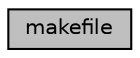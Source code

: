digraph "makefile"
{
  edge [fontname="Helvetica",fontsize="10",labelfontname="Helvetica",labelfontsize="10"];
  node [fontname="Helvetica",fontsize="10",shape=record];
  Node1 [label="makefile",height=0.2,width=0.4,color="black", fillcolor="grey75", style="filled", fontcolor="black"];
}
